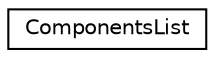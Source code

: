 digraph "Graphical Class Hierarchy"
{
 // LATEX_PDF_SIZE
  edge [fontname="Helvetica",fontsize="10",labelfontname="Helvetica",labelfontsize="10"];
  node [fontname="Helvetica",fontsize="10",shape=record];
  rankdir="LR";
  Node0 [label="ComponentsList",height=0.2,width=0.4,color="black", fillcolor="white", style="filled",URL="$class_components_list.html",tooltip=" "];
}
